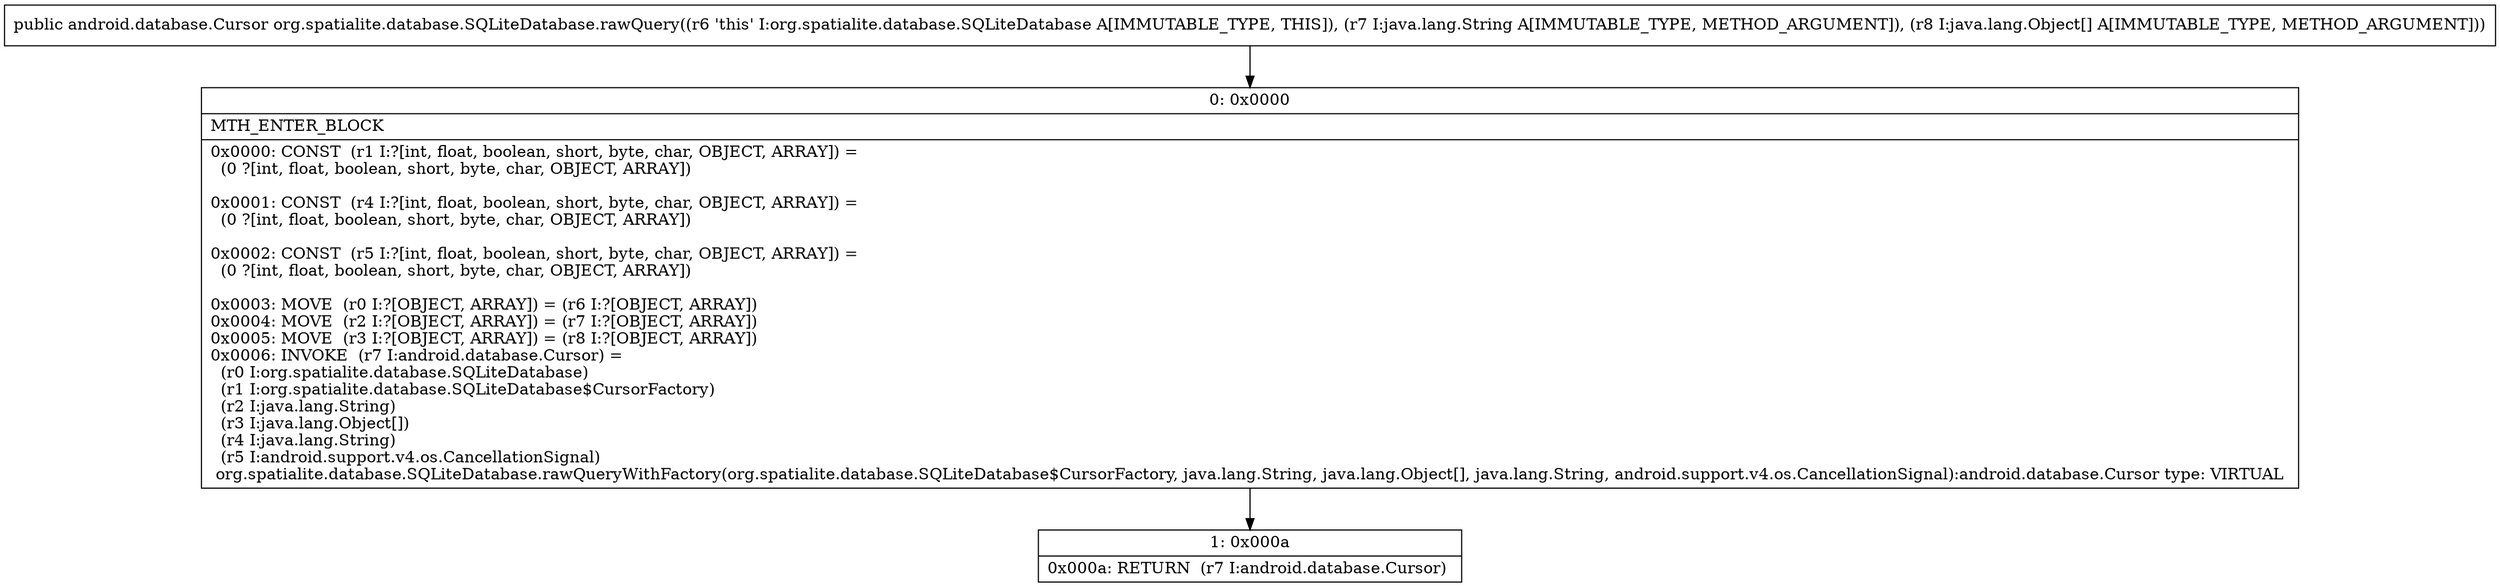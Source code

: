 digraph "CFG fororg.spatialite.database.SQLiteDatabase.rawQuery(Ljava\/lang\/String;[Ljava\/lang\/Object;)Landroid\/database\/Cursor;" {
Node_0 [shape=record,label="{0\:\ 0x0000|MTH_ENTER_BLOCK\l|0x0000: CONST  (r1 I:?[int, float, boolean, short, byte, char, OBJECT, ARRAY]) = \l  (0 ?[int, float, boolean, short, byte, char, OBJECT, ARRAY])\l \l0x0001: CONST  (r4 I:?[int, float, boolean, short, byte, char, OBJECT, ARRAY]) = \l  (0 ?[int, float, boolean, short, byte, char, OBJECT, ARRAY])\l \l0x0002: CONST  (r5 I:?[int, float, boolean, short, byte, char, OBJECT, ARRAY]) = \l  (0 ?[int, float, boolean, short, byte, char, OBJECT, ARRAY])\l \l0x0003: MOVE  (r0 I:?[OBJECT, ARRAY]) = (r6 I:?[OBJECT, ARRAY]) \l0x0004: MOVE  (r2 I:?[OBJECT, ARRAY]) = (r7 I:?[OBJECT, ARRAY]) \l0x0005: MOVE  (r3 I:?[OBJECT, ARRAY]) = (r8 I:?[OBJECT, ARRAY]) \l0x0006: INVOKE  (r7 I:android.database.Cursor) = \l  (r0 I:org.spatialite.database.SQLiteDatabase)\l  (r1 I:org.spatialite.database.SQLiteDatabase$CursorFactory)\l  (r2 I:java.lang.String)\l  (r3 I:java.lang.Object[])\l  (r4 I:java.lang.String)\l  (r5 I:android.support.v4.os.CancellationSignal)\l org.spatialite.database.SQLiteDatabase.rawQueryWithFactory(org.spatialite.database.SQLiteDatabase$CursorFactory, java.lang.String, java.lang.Object[], java.lang.String, android.support.v4.os.CancellationSignal):android.database.Cursor type: VIRTUAL \l}"];
Node_1 [shape=record,label="{1\:\ 0x000a|0x000a: RETURN  (r7 I:android.database.Cursor) \l}"];
MethodNode[shape=record,label="{public android.database.Cursor org.spatialite.database.SQLiteDatabase.rawQuery((r6 'this' I:org.spatialite.database.SQLiteDatabase A[IMMUTABLE_TYPE, THIS]), (r7 I:java.lang.String A[IMMUTABLE_TYPE, METHOD_ARGUMENT]), (r8 I:java.lang.Object[] A[IMMUTABLE_TYPE, METHOD_ARGUMENT])) }"];
MethodNode -> Node_0;
Node_0 -> Node_1;
}

